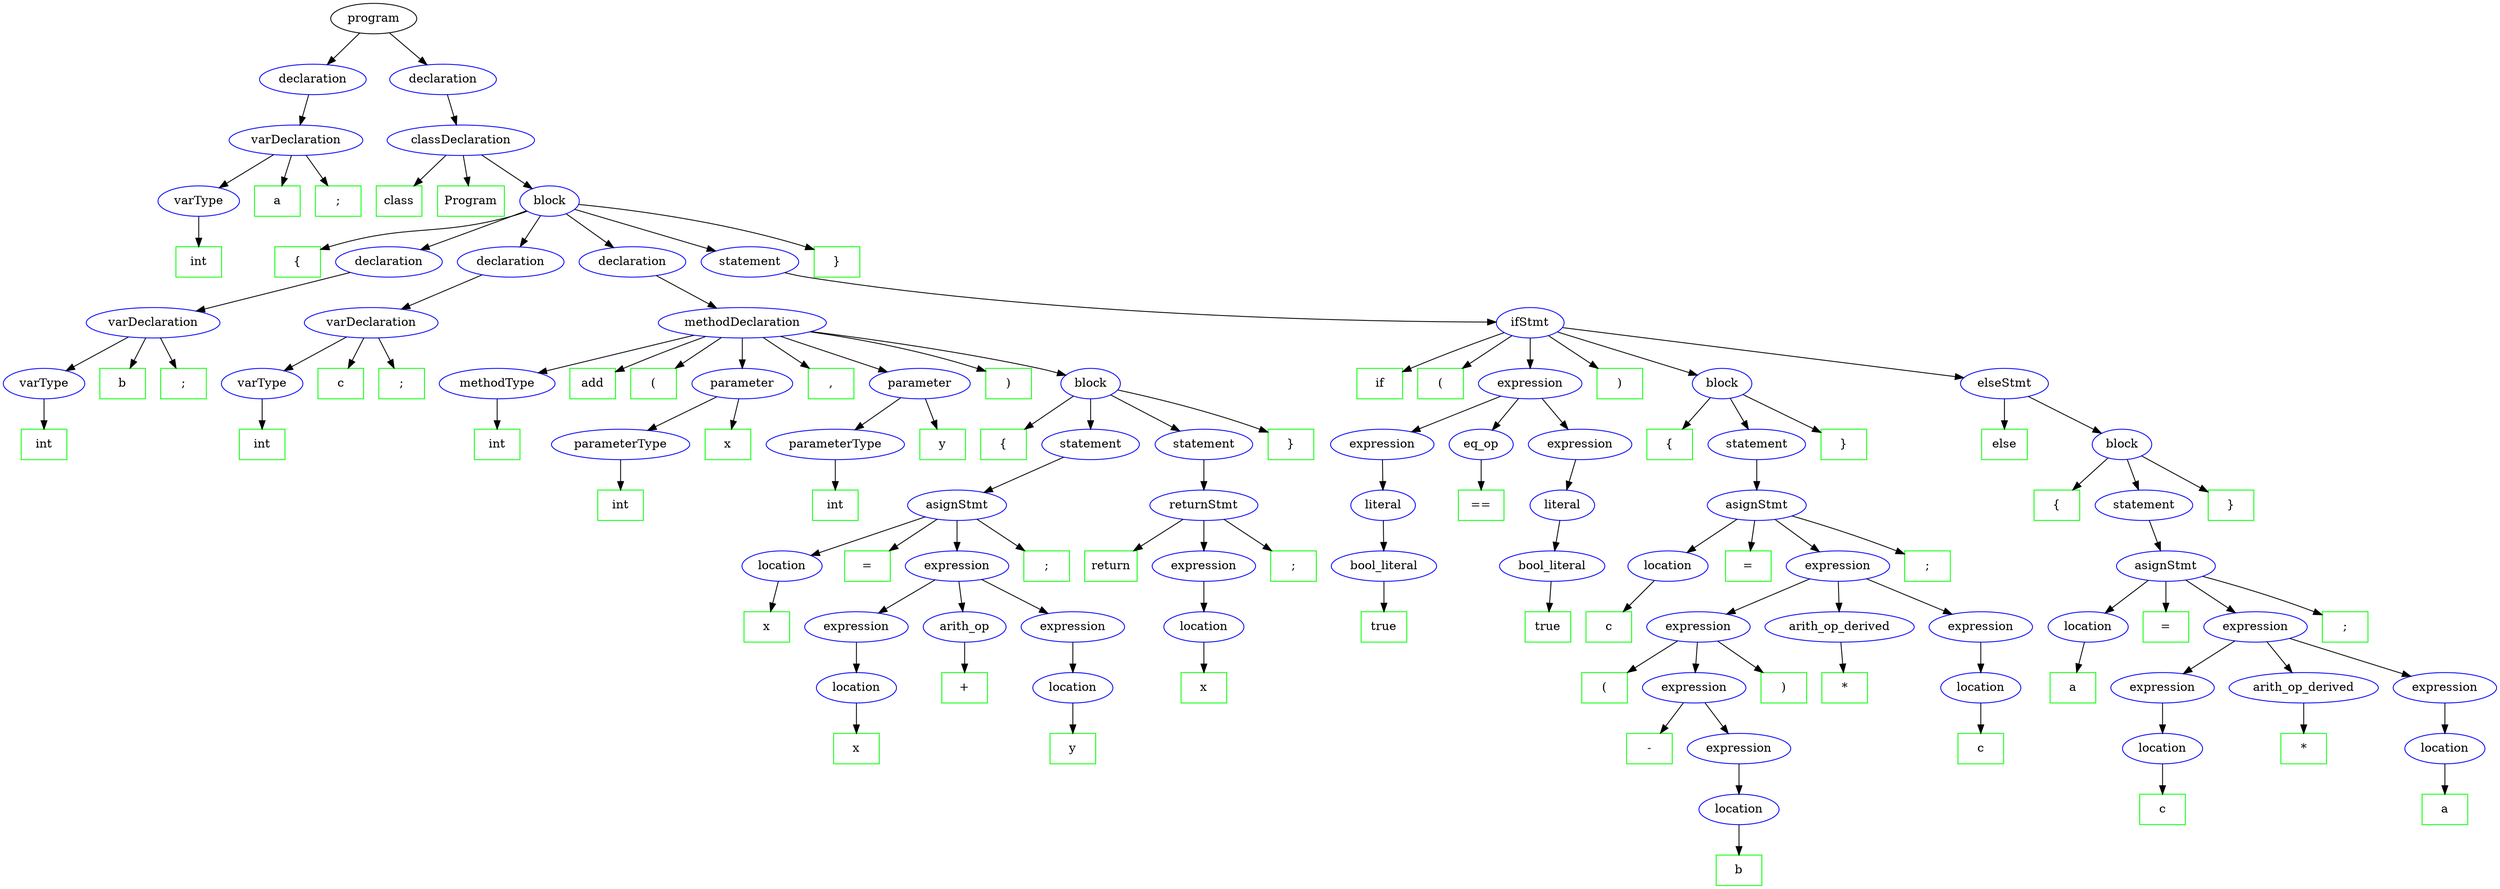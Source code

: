 // gramatic
digraph Gramatica {
	0 [label=program]
	1 [label=declaration color=blue shape=ellipse]
	0 -> 1
	2 [label=varDeclaration color=blue shape=ellipse]
	1 -> 2
	3 [label=varType color=blue shape=ellipse]
	2 -> 3
	4 [label=int color=green shape=rectangle]
	3 -> 4
	5 [label=a color=green shape=rectangle]
	2 -> 5
	6 [label=";" color=green shape=rectangle]
	2 -> 6
	7 [label=declaration color=blue shape=ellipse]
	0 -> 7
	8 [label=classDeclaration color=blue shape=ellipse]
	7 -> 8
	9 [label=class color=green shape=rectangle]
	8 -> 9
	10 [label=Program color=green shape=rectangle]
	8 -> 10
	11 [label=block color=blue shape=ellipse]
	8 -> 11
	12 [label="{" color=green shape=rectangle]
	11 -> 12
	13 [label=declaration color=blue shape=ellipse]
	11 -> 13
	14 [label=varDeclaration color=blue shape=ellipse]
	13 -> 14
	15 [label=varType color=blue shape=ellipse]
	14 -> 15
	16 [label=int color=green shape=rectangle]
	15 -> 16
	17 [label=b color=green shape=rectangle]
	14 -> 17
	18 [label=";" color=green shape=rectangle]
	14 -> 18
	19 [label=declaration color=blue shape=ellipse]
	11 -> 19
	20 [label=varDeclaration color=blue shape=ellipse]
	19 -> 20
	21 [label=varType color=blue shape=ellipse]
	20 -> 21
	22 [label=int color=green shape=rectangle]
	21 -> 22
	23 [label=c color=green shape=rectangle]
	20 -> 23
	24 [label=";" color=green shape=rectangle]
	20 -> 24
	25 [label=declaration color=blue shape=ellipse]
	11 -> 25
	26 [label=methodDeclaration color=blue shape=ellipse]
	25 -> 26
	27 [label=methodType color=blue shape=ellipse]
	26 -> 27
	28 [label=int color=green shape=rectangle]
	27 -> 28
	29 [label=add color=green shape=rectangle]
	26 -> 29
	30 [label="(" color=green shape=rectangle]
	26 -> 30
	31 [label=parameter color=blue shape=ellipse]
	26 -> 31
	32 [label=parameterType color=blue shape=ellipse]
	31 -> 32
	33 [label=int color=green shape=rectangle]
	32 -> 33
	34 [label=x color=green shape=rectangle]
	31 -> 34
	35 [label="," color=green shape=rectangle]
	26 -> 35
	36 [label=parameter color=blue shape=ellipse]
	26 -> 36
	37 [label=parameterType color=blue shape=ellipse]
	36 -> 37
	38 [label=int color=green shape=rectangle]
	37 -> 38
	39 [label=y color=green shape=rectangle]
	36 -> 39
	40 [label=")" color=green shape=rectangle]
	26 -> 40
	41 [label=block color=blue shape=ellipse]
	26 -> 41
	42 [label="{" color=green shape=rectangle]
	41 -> 42
	43 [label=statement color=blue shape=ellipse]
	41 -> 43
	44 [label=asignStmt color=blue shape=ellipse]
	43 -> 44
	45 [label=location color=blue shape=ellipse]
	44 -> 45
	46 [label=x color=green shape=rectangle]
	45 -> 46
	47 [label="=" color=green shape=rectangle]
	44 -> 47
	48 [label=expression color=blue shape=ellipse]
	44 -> 48
	49 [label=expression color=blue shape=ellipse]
	48 -> 49
	50 [label=location color=blue shape=ellipse]
	49 -> 50
	51 [label=x color=green shape=rectangle]
	50 -> 51
	52 [label=arith_op color=blue shape=ellipse]
	48 -> 52
	53 [label="+" color=green shape=rectangle]
	52 -> 53
	54 [label=expression color=blue shape=ellipse]
	48 -> 54
	55 [label=location color=blue shape=ellipse]
	54 -> 55
	56 [label=y color=green shape=rectangle]
	55 -> 56
	57 [label=";" color=green shape=rectangle]
	44 -> 57
	58 [label=statement color=blue shape=ellipse]
	41 -> 58
	59 [label=returnStmt color=blue shape=ellipse]
	58 -> 59
	60 [label=return color=green shape=rectangle]
	59 -> 60
	61 [label=expression color=blue shape=ellipse]
	59 -> 61
	62 [label=location color=blue shape=ellipse]
	61 -> 62
	63 [label=x color=green shape=rectangle]
	62 -> 63
	64 [label=";" color=green shape=rectangle]
	59 -> 64
	65 [label="}" color=green shape=rectangle]
	41 -> 65
	66 [label=statement color=blue shape=ellipse]
	11 -> 66
	67 [label=ifStmt color=blue shape=ellipse]
	66 -> 67
	68 [label=if color=green shape=rectangle]
	67 -> 68
	69 [label="(" color=green shape=rectangle]
	67 -> 69
	70 [label=expression color=blue shape=ellipse]
	67 -> 70
	71 [label=expression color=blue shape=ellipse]
	70 -> 71
	72 [label=literal color=blue shape=ellipse]
	71 -> 72
	73 [label=bool_literal color=blue shape=ellipse]
	72 -> 73
	74 [label=true color=green shape=rectangle]
	73 -> 74
	75 [label=eq_op color=blue shape=ellipse]
	70 -> 75
	76 [label="==" color=green shape=rectangle]
	75 -> 76
	77 [label=expression color=blue shape=ellipse]
	70 -> 77
	78 [label=literal color=blue shape=ellipse]
	77 -> 78
	79 [label=bool_literal color=blue shape=ellipse]
	78 -> 79
	80 [label=true color=green shape=rectangle]
	79 -> 80
	81 [label=")" color=green shape=rectangle]
	67 -> 81
	82 [label=block color=blue shape=ellipse]
	67 -> 82
	83 [label="{" color=green shape=rectangle]
	82 -> 83
	84 [label=statement color=blue shape=ellipse]
	82 -> 84
	85 [label=asignStmt color=blue shape=ellipse]
	84 -> 85
	86 [label=location color=blue shape=ellipse]
	85 -> 86
	87 [label=c color=green shape=rectangle]
	86 -> 87
	88 [label="=" color=green shape=rectangle]
	85 -> 88
	89 [label=expression color=blue shape=ellipse]
	85 -> 89
	90 [label=expression color=blue shape=ellipse]
	89 -> 90
	91 [label="(" color=green shape=rectangle]
	90 -> 91
	92 [label=expression color=blue shape=ellipse]
	90 -> 92
	93 [label="-" color=green shape=rectangle]
	92 -> 93
	94 [label=expression color=blue shape=ellipse]
	92 -> 94
	95 [label=location color=blue shape=ellipse]
	94 -> 95
	96 [label=b color=green shape=rectangle]
	95 -> 96
	97 [label=")" color=green shape=rectangle]
	90 -> 97
	98 [label=arith_op_derived color=blue shape=ellipse]
	89 -> 98
	99 [label="*" color=green shape=rectangle]
	98 -> 99
	100 [label=expression color=blue shape=ellipse]
	89 -> 100
	101 [label=location color=blue shape=ellipse]
	100 -> 101
	102 [label=c color=green shape=rectangle]
	101 -> 102
	103 [label=";" color=green shape=rectangle]
	85 -> 103
	104 [label="}" color=green shape=rectangle]
	82 -> 104
	105 [label=elseStmt color=blue shape=ellipse]
	67 -> 105
	106 [label=else color=green shape=rectangle]
	105 -> 106
	107 [label=block color=blue shape=ellipse]
	105 -> 107
	108 [label="{" color=green shape=rectangle]
	107 -> 108
	109 [label=statement color=blue shape=ellipse]
	107 -> 109
	110 [label=asignStmt color=blue shape=ellipse]
	109 -> 110
	111 [label=location color=blue shape=ellipse]
	110 -> 111
	112 [label=a color=green shape=rectangle]
	111 -> 112
	113 [label="=" color=green shape=rectangle]
	110 -> 113
	114 [label=expression color=blue shape=ellipse]
	110 -> 114
	115 [label=expression color=blue shape=ellipse]
	114 -> 115
	116 [label=location color=blue shape=ellipse]
	115 -> 116
	117 [label=c color=green shape=rectangle]
	116 -> 117
	118 [label=arith_op_derived color=blue shape=ellipse]
	114 -> 118
	119 [label="*" color=green shape=rectangle]
	118 -> 119
	120 [label=expression color=blue shape=ellipse]
	114 -> 120
	121 [label=location color=blue shape=ellipse]
	120 -> 121
	122 [label=a color=green shape=rectangle]
	121 -> 122
	123 [label=";" color=green shape=rectangle]
	110 -> 123
	124 [label="}" color=green shape=rectangle]
	107 -> 124
	125 [label="}" color=green shape=rectangle]
	11 -> 125
}
